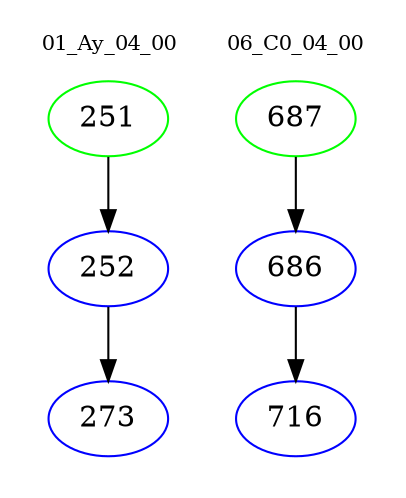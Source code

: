 digraph{
subgraph cluster_0 {
color = white
label = "01_Ay_04_00";
fontsize=10;
T0_251 [label="251", color="green"]
T0_251 -> T0_252 [color="black"]
T0_252 [label="252", color="blue"]
T0_252 -> T0_273 [color="black"]
T0_273 [label="273", color="blue"]
}
subgraph cluster_1 {
color = white
label = "06_C0_04_00";
fontsize=10;
T1_687 [label="687", color="green"]
T1_687 -> T1_686 [color="black"]
T1_686 [label="686", color="blue"]
T1_686 -> T1_716 [color="black"]
T1_716 [label="716", color="blue"]
}
}
